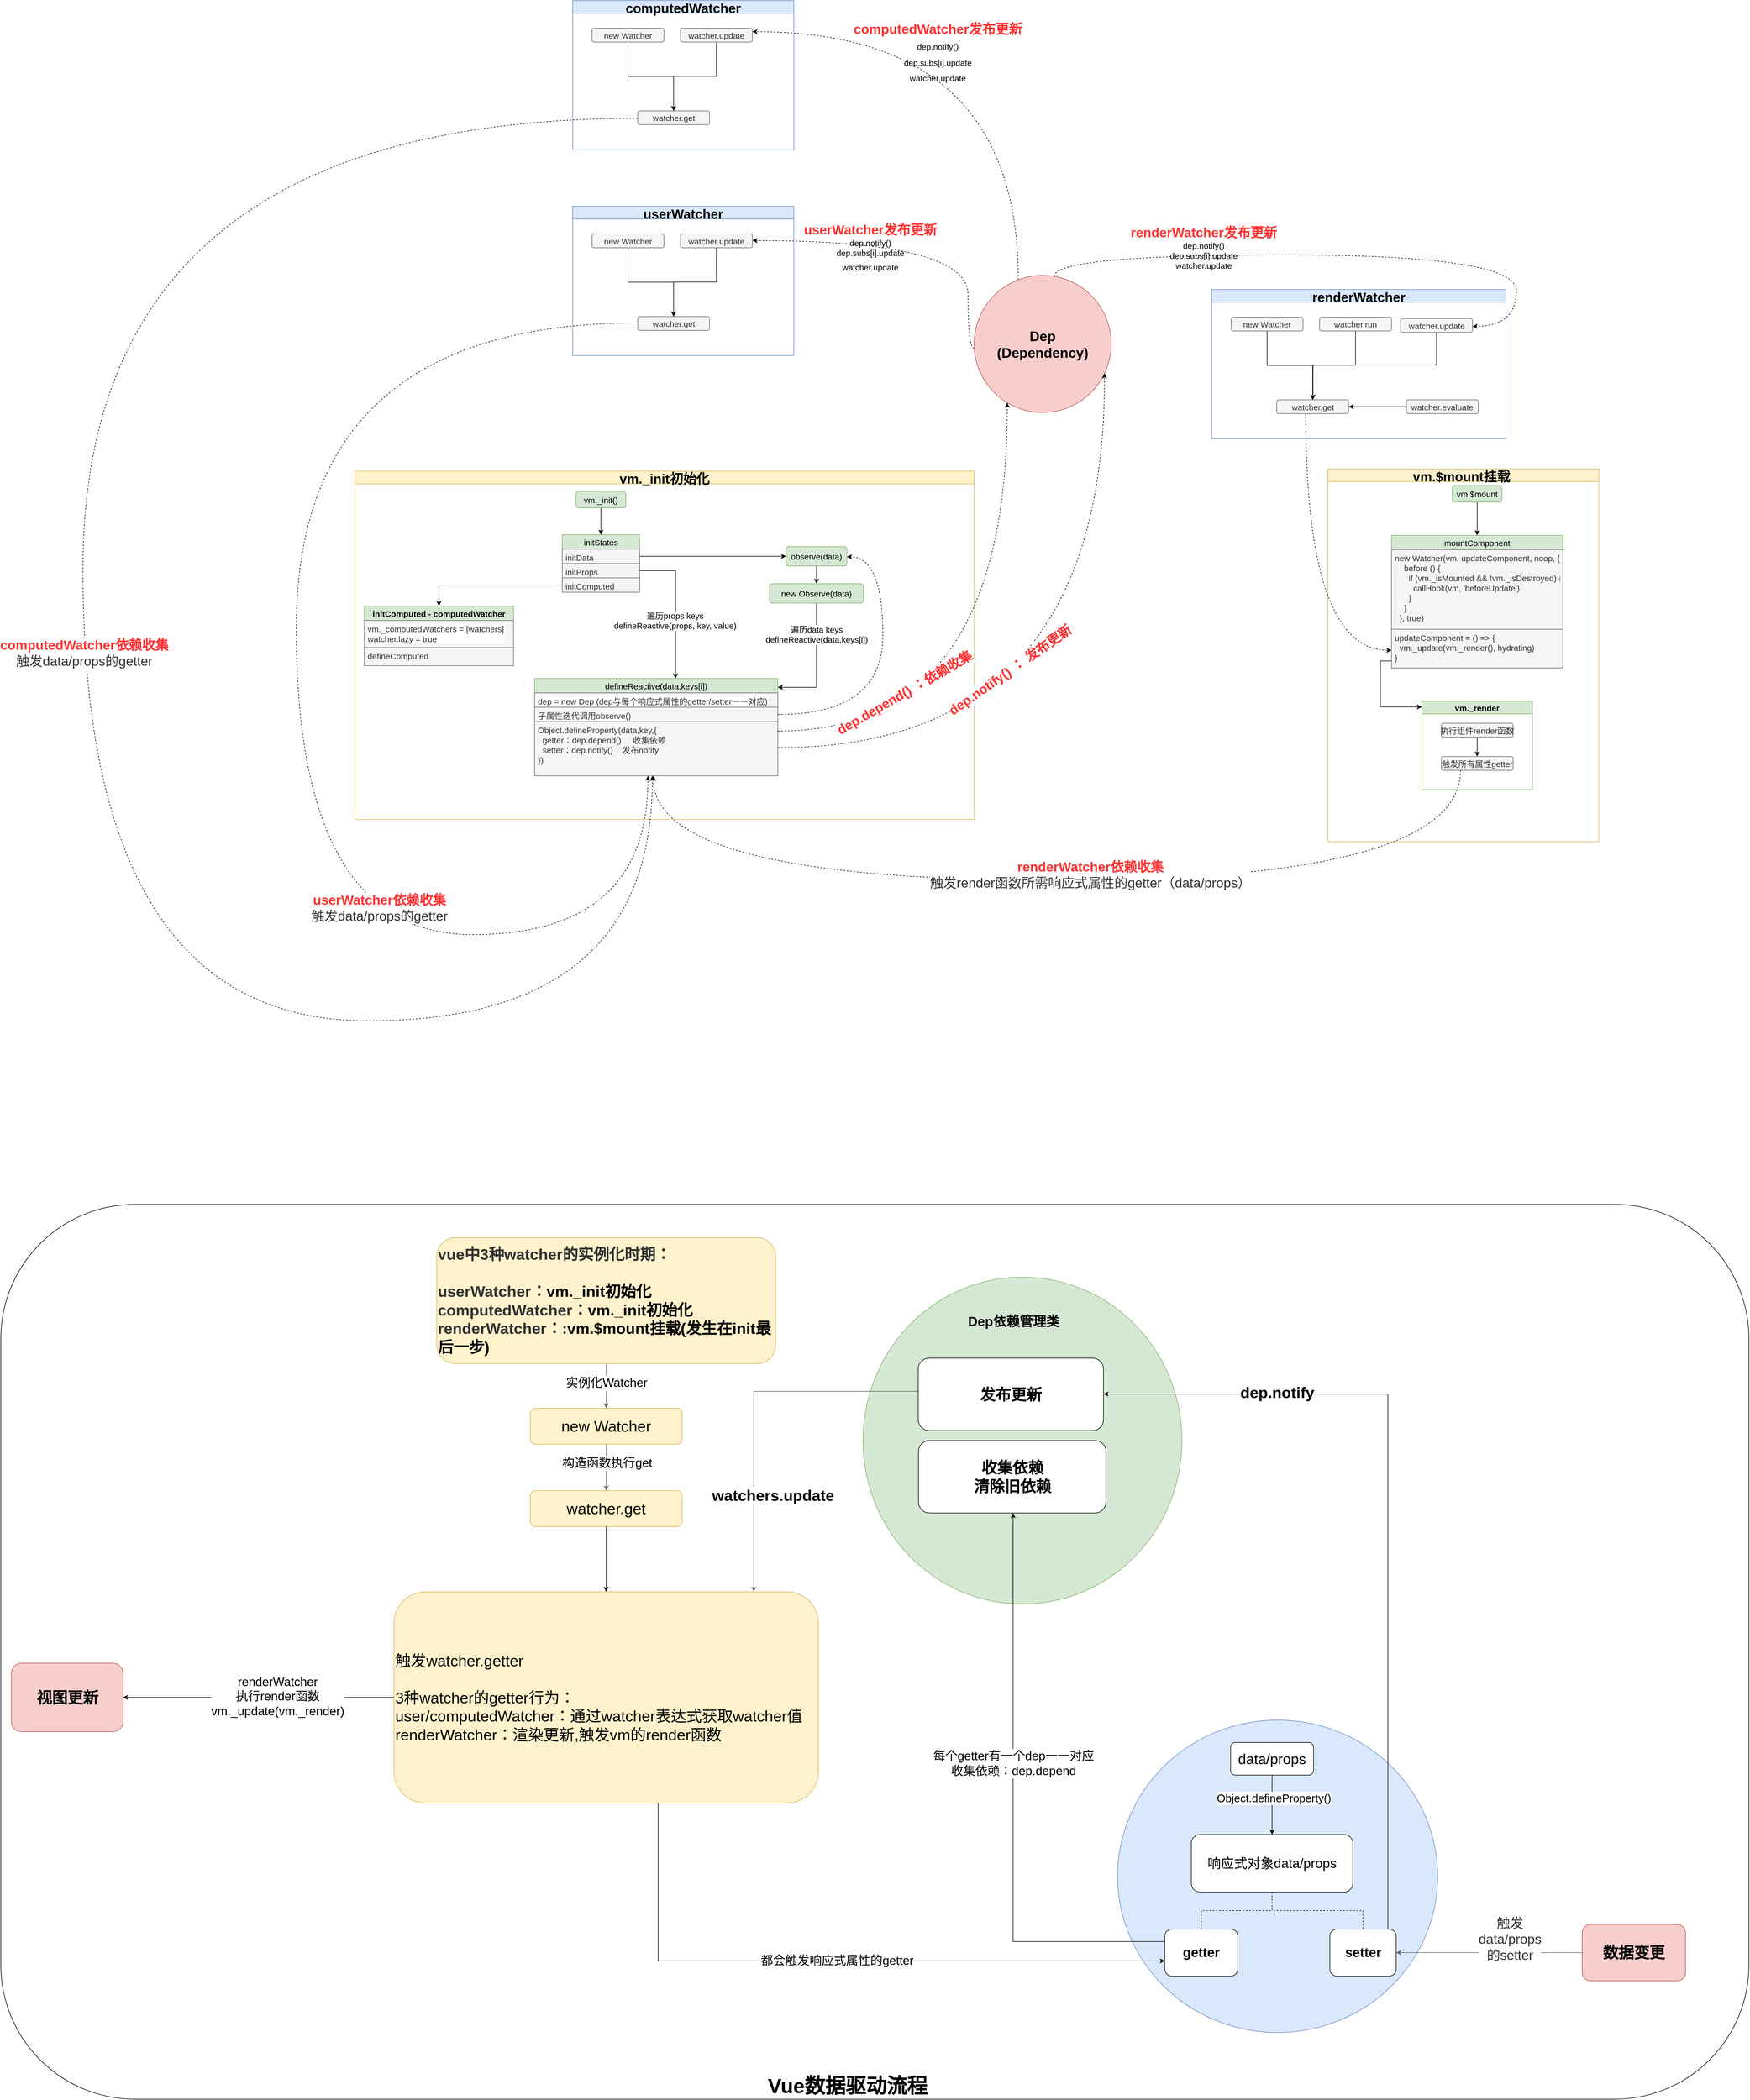 <mxfile version="12.2.4" pages="1"><diagram id="KeDVFC0Eh61NueWpecI6" name="Page-1"><mxGraphModel dx="2156" dy="1797" grid="0" gridSize="10" guides="1" tooltips="1" connect="1" arrows="1" fold="1" page="0" pageScale="1" pageWidth="827" pageHeight="1169" background="none" math="0" shadow="0"><root><mxCell id="0"/><mxCell id="1" parent="0"/><mxCell id="132" value="" style="edgeStyle=orthogonalEdgeStyle;orthogonalLoop=1;jettySize=auto;html=1;curved=1;dashed=1;" parent="1" source="3" target="128" edge="1"><mxGeometry relative="1" as="geometry"><mxPoint x="1166" y="-112.0" as="targetPoint"/><Array as="points"><mxPoint x="799" y="-112"/><mxPoint x="799" y="-307"/></Array></mxGeometry></mxCell><mxCell id="133" value="&lt;span style=&quot;color: rgb(255 , 51 , 51) ; font-weight: 700&quot;&gt;&lt;font style=&quot;font-size: 24px&quot;&gt;userWatcher发布更新&lt;br&gt;&lt;/font&gt;&lt;/span&gt;&lt;span style=&quot;font-size: 15px&quot;&gt;dep.notify()&lt;/span&gt;&lt;br style=&quot;font-size: 15px&quot;&gt;&lt;span style=&quot;font-size: 15px&quot;&gt;dep.subs[i].update&lt;/span&gt;&lt;br style=&quot;font-size: 15px&quot;&gt;&lt;span style=&quot;font-size: 15px&quot;&gt;watcher.update&lt;/span&gt;&lt;span style=&quot;color: rgb(255 , 51 , 51) ; font-weight: 700&quot;&gt;&lt;font style=&quot;font-size: 24px&quot;&gt;&lt;br&gt;&lt;/font&gt;&lt;/span&gt;" style="text;html=1;resizable=0;points=[];align=center;verticalAlign=middle;labelBackgroundColor=none;" parent="132" vertex="1" connectable="0"><mxGeometry x="-0.067" y="23" relative="1" as="geometry"><mxPoint x="-105.5" y="-10" as="offset"/></mxGeometry></mxCell><mxCell id="146" style="edgeStyle=orthogonalEdgeStyle;curved=1;orthogonalLoop=1;jettySize=auto;html=1;entryX=1;entryY=0.25;entryDx=0;entryDy=0;dashed=1;fontSize=24;" parent="1" source="3" target="141" edge="1"><mxGeometry relative="1" as="geometry"><Array as="points"><mxPoint x="890" y="-684"/></Array></mxGeometry></mxCell><mxCell id="147" value="&lt;span style=&quot;color: rgb(255 , 51 , 51) ; font-weight: 700&quot;&gt;&lt;font style=&quot;font-size: 24px&quot;&gt;computedWatcher发布更新&lt;br&gt;&lt;/font&gt;&lt;/span&gt;&lt;span style=&quot;font-size: 15px&quot;&gt;dep.notify()&lt;/span&gt;&lt;br style=&quot;font-size: 15px&quot;&gt;&lt;span style=&quot;font-size: 15px&quot;&gt;dep.subs[i].update&lt;/span&gt;&lt;br style=&quot;font-size: 15px&quot;&gt;&lt;span style=&quot;font-size: 15px&quot;&gt;watcher.update&lt;/span&gt;&lt;span style=&quot;color: rgb(255 , 51 , 51) ; font-weight: 700&quot;&gt;&lt;font style=&quot;font-size: 24px&quot;&gt;&lt;br&gt;&lt;/font&gt;&lt;/span&gt;" style="text;html=1;resizable=0;points=[];align=center;verticalAlign=middle;labelBackgroundColor=none;fontSize=24;" parent="146" vertex="1" connectable="0"><mxGeometry x="-0.118" y="146" relative="1" as="geometry"><mxPoint as="offset"/></mxGeometry></mxCell><mxCell id="3" value="Dep&lt;br style=&quot;font-size: 25px;&quot;&gt;(Dependency)" style="ellipse;whiteSpace=wrap;html=1;aspect=fixed;fillColor=#f8cecc;strokeColor=#b85450;fontSize=25;fontStyle=1" parent="1" vertex="1"><mxGeometry x="810" y="-244" width="248" height="248" as="geometry"/></mxCell><mxCell id="5" value="vm._init初始化" style="swimlane;fillColor=#fff2cc;strokeColor=#d6b656;fontSize=24;" parent="1" vertex="1"><mxGeometry x="-310" y="110" width="1120" height="630" as="geometry"/></mxCell><mxCell id="50" style="edgeStyle=orthogonalEdgeStyle;orthogonalLoop=1;jettySize=auto;html=1;rounded=0;fontSize=15;" parent="5" source="7" target="12" edge="1"><mxGeometry relative="1" as="geometry"><mxPoint x="444.667" y="74.667" as="sourcePoint"/></mxGeometry></mxCell><mxCell id="7" value="vm._init()" style="rounded=1;whiteSpace=wrap;html=1;fontSize=15;fillColor=#d5e8d4;strokeColor=#82b366;" parent="5" vertex="1"><mxGeometry x="400" y="36.5" width="90" height="30" as="geometry"/></mxCell><mxCell id="27" style="edgeStyle=orthogonalEdgeStyle;rounded=0;orthogonalLoop=1;jettySize=auto;html=1;fontFamily=Helvetica;fontSize=15;fontColor=#000000;" parent="5" source="11" target="16" edge="1"><mxGeometry relative="1" as="geometry"/></mxCell><mxCell id="11" value="observe(data)" style="rounded=1;whiteSpace=wrap;html=1;fontSize=15;fillColor=#d5e8d4;strokeColor=#82b366;" parent="5" vertex="1"><mxGeometry x="780" y="136.5" width="110" height="35" as="geometry"/></mxCell><mxCell id="12" value="initStates" style="swimlane;fontStyle=0;childLayout=stackLayout;horizontal=1;startSize=26;fillColor=#d5e8d4;horizontalStack=0;resizeParent=1;resizeParentMax=0;resizeLast=0;collapsible=1;marginBottom=0;strokeWidth=1;fontSize=15;strokeColor=#82b366;" parent="5" vertex="1"><mxGeometry x="375" y="115" width="140" height="104" as="geometry"/></mxCell><mxCell id="13" value="initData" style="text;strokeColor=#666666;fillColor=#f5f5f5;align=left;verticalAlign=top;spacingLeft=4;spacingRight=4;overflow=hidden;rotatable=0;points=[[0,0.5],[1,0.5]];portConstraint=eastwest;fontColor=#333333;fontSize=15;" parent="12" vertex="1"><mxGeometry y="26" width="140" height="26" as="geometry"/></mxCell><mxCell id="14" value="initProps" style="text;strokeColor=#666666;fillColor=#f5f5f5;align=left;verticalAlign=top;spacingLeft=4;spacingRight=4;overflow=hidden;rotatable=0;points=[[0,0.5],[1,0.5]];portConstraint=eastwest;fontColor=#333333;fontSize=15;" parent="12" vertex="1"><mxGeometry y="52" width="140" height="26" as="geometry"/></mxCell><mxCell id="111" value="initComputed" style="text;strokeColor=#666666;fillColor=#f5f5f5;align=left;verticalAlign=top;spacingLeft=4;spacingRight=4;overflow=hidden;rotatable=0;points=[[0,0.5],[1,0.5]];portConstraint=eastwest;fontColor=#333333;fontSize=15;" parent="12" vertex="1"><mxGeometry y="78" width="140" height="26" as="geometry"/></mxCell><mxCell id="38" value="" style="edgeStyle=orthogonalEdgeStyle;orthogonalLoop=1;jettySize=auto;html=1;fontFamily=Helvetica;fontSize=15;fontColor=#FF3333;rounded=0;" parent="5" source="16" target="29" edge="1"><mxGeometry relative="1" as="geometry"><mxPoint x="835" y="395" as="targetPoint"/><Array as="points"><mxPoint x="835" y="391"/></Array></mxGeometry></mxCell><mxCell id="103" value="&lt;span style=&quot;text-align: left; font-size: 15px;&quot;&gt;遍历data keys&lt;/span&gt;&lt;br style=&quot;text-align: left; font-size: 15px;&quot;&gt;defineReactive(data,keys[i])" style="text;html=1;resizable=0;points=[];align=center;verticalAlign=middle;labelBackgroundColor=#ffffff;fontSize=15;" parent="38" vertex="1" connectable="0"><mxGeometry x="-0.293" y="-1" relative="1" as="geometry"><mxPoint x="1" y="-22.5" as="offset"/></mxGeometry></mxCell><mxCell id="16" value="new Observe(data)" style="rounded=1;whiteSpace=wrap;html=1;fontSize=15;fillColor=#d5e8d4;strokeColor=#82b366;" parent="5" vertex="1"><mxGeometry x="750" y="203.5" width="170" height="35" as="geometry"/></mxCell><mxCell id="22" style="edgeStyle=orthogonalEdgeStyle;rounded=0;orthogonalLoop=1;jettySize=auto;html=1;entryX=0;entryY=0.5;entryDx=0;entryDy=0;fontFamily=Helvetica;fontSize=15;fontColor=#000000;" parent="5" source="13" target="11" edge="1"><mxGeometry relative="1" as="geometry"><mxPoint x="660" y="162.5" as="sourcePoint"/></mxGeometry></mxCell><mxCell id="29" value="defineReactive(data,keys[i])" style="swimlane;fontStyle=0;childLayout=stackLayout;horizontal=1;startSize=26;fillColor=#d5e8d4;horizontalStack=0;resizeParent=1;resizeParentMax=0;resizeLast=0;collapsible=1;marginBottom=0;strokeWidth=1;fontSize=15;strokeColor=#82b366;" parent="5" vertex="1"><mxGeometry x="325" y="375" width="440" height="176" as="geometry"/></mxCell><mxCell id="30" value="dep = new Dep (dep与每个响应式属性的getter/setter一一对应)" style="text;align=left;verticalAlign=top;spacingLeft=4;spacingRight=4;overflow=hidden;rotatable=0;points=[[0,0.5],[1,0.5]];portConstraint=eastwest;labelBackgroundColor=#ffffff;fillColor=#f5f5f5;strokeColor=#666666;fontColor=#333333;fontSize=15;" parent="29" vertex="1"><mxGeometry y="26" width="440" height="26" as="geometry"/></mxCell><mxCell id="33" value="子属性迭代调用observe()" style="text;align=left;verticalAlign=top;spacingLeft=4;spacingRight=4;overflow=hidden;rotatable=0;points=[[0,0.5],[1,0.5]];portConstraint=eastwest;labelBackgroundColor=#ffffff;fillColor=#f5f5f5;strokeColor=#666666;fontColor=#333333;fontSize=15;" parent="29" vertex="1"><mxGeometry y="52" width="440" height="26" as="geometry"/></mxCell><mxCell id="31" value="Object.defineProperty(data,key,{&#10;  getter：dep.depend()     收集依赖&#10;  setter：dep.notify()    发布notify&#10;})" style="text;align=left;verticalAlign=top;spacingLeft=4;spacingRight=4;overflow=hidden;rotatable=0;points=[[0,0.5],[1,0.5]];portConstraint=eastwest;fillColor=#f5f5f5;strokeColor=#666666;fontColor=#333333;fontSize=15;" parent="29" vertex="1"><mxGeometry y="78" width="440" height="98" as="geometry"/></mxCell><mxCell id="44" style="edgeStyle=orthogonalEdgeStyle;rounded=0;orthogonalLoop=1;jettySize=auto;html=1;fontFamily=Helvetica;fontSize=15;fontColor=#FF3333;" parent="5" source="14" target="29" edge="1"><mxGeometry relative="1" as="geometry"><Array as="points"><mxPoint x="580" y="180"/></Array></mxGeometry></mxCell><mxCell id="104" value="&lt;span style=&quot;text-align: left; font-size: 15px;&quot;&gt;遍历props keys&lt;/span&gt;&lt;br style=&quot;text-align: left; font-size: 15px;&quot;&gt;&lt;span style=&quot;text-align: left; font-size: 15px;&quot;&gt;defineReactive(props, key, value)&lt;/span&gt;" style="text;html=1;resizable=0;points=[];align=center;verticalAlign=middle;labelBackgroundColor=#ffffff;fontSize=15;" parent="44" vertex="1" connectable="0"><mxGeometry x="0.365" y="-3" relative="1" as="geometry"><mxPoint x="2" y="-23" as="offset"/></mxGeometry></mxCell><mxCell id="48" style="edgeStyle=orthogonalEdgeStyle;curved=1;orthogonalLoop=1;jettySize=auto;html=1;dashed=1;fontSize=15;exitX=1;exitY=0.5;exitDx=0;exitDy=0;" parent="5" source="33" target="11" edge="1"><mxGeometry relative="1" as="geometry"><Array as="points"><mxPoint x="955" y="440"/><mxPoint x="955" y="155"/></Array></mxGeometry></mxCell><mxCell id="112" value="initComputed - computedWatcher" style="swimlane;fontStyle=1;childLayout=stackLayout;horizontal=1;startSize=26;fillColor=#d5e8d4;horizontalStack=0;resizeParent=1;resizeParentMax=0;resizeLast=0;collapsible=1;marginBottom=0;strokeWidth=1;fontSize=15;strokeColor=#82b366;" parent="5" vertex="1"><mxGeometry x="17" y="244" width="270" height="108" as="geometry"/></mxCell><mxCell id="114" value="vm._computedWatchers = [watchers]&#10;watcher.lazy = true" style="text;align=left;verticalAlign=top;spacingLeft=4;spacingRight=4;overflow=hidden;rotatable=0;points=[[0,0.5],[1,0.5]];portConstraint=eastwest;labelBackgroundColor=#ffffff;fillColor=#f5f5f5;strokeColor=#666666;fontColor=#333333;fontSize=15;" parent="112" vertex="1"><mxGeometry y="26" width="270" height="49" as="geometry"/></mxCell><mxCell id="117" value="defineComputed" style="text;align=left;verticalAlign=top;spacingLeft=4;spacingRight=4;overflow=hidden;rotatable=0;points=[[0,0.5],[1,0.5]];portConstraint=eastwest;fillColor=#f5f5f5;strokeColor=#666666;fontColor=#333333;fontSize=15;" parent="112" vertex="1"><mxGeometry y="75" width="270" height="33" as="geometry"/></mxCell><mxCell id="116" style="edgeStyle=orthogonalEdgeStyle;rounded=0;orthogonalLoop=1;jettySize=auto;html=1;" parent="5" source="111" target="112" edge="1"><mxGeometry relative="1" as="geometry"/></mxCell><mxCell id="51" value="vm.$mount挂载 " style="swimlane;fillColor=#fff2cc;strokeColor=#d6b656;fontSize=24;" parent="1" vertex="1"><mxGeometry x="1450" y="106" width="490" height="674" as="geometry"/></mxCell><mxCell id="52" style="edgeStyle=orthogonalEdgeStyle;orthogonalLoop=1;jettySize=auto;html=1;rounded=0;fontSize=15;" parent="51" source="53" target="56" edge="1"><mxGeometry relative="1" as="geometry"/></mxCell><mxCell id="53" value="vm.$mount" style="rounded=1;whiteSpace=wrap;html=1;fontSize=15;fillColor=#d5e8d4;strokeColor=#82b366;" parent="51" vertex="1"><mxGeometry x="225" y="30" width="90" height="30" as="geometry"/></mxCell><mxCell id="56" value="mountComponent" style="swimlane;fontStyle=0;childLayout=stackLayout;horizontal=1;startSize=26;fillColor=#d5e8d4;horizontalStack=0;resizeParent=1;resizeParentMax=0;resizeLast=0;collapsible=1;marginBottom=0;strokeWidth=1;fontSize=15;strokeColor=#82b366;" parent="51" vertex="1"><mxGeometry x="115" y="120" width="310" height="240" as="geometry"/></mxCell><mxCell id="57" value="new Watcher(vm, updateComponent, noop, {&#10;    before () {&#10;      if (vm._isMounted &amp;&amp; !vm._isDestroyed) {&#10;        callHook(vm, 'beforeUpdate')&#10;      }&#10;    }&#10;  }, true)" style="text;strokeColor=#666666;fillColor=#f5f5f5;align=left;verticalAlign=top;spacingLeft=4;spacingRight=4;overflow=hidden;rotatable=0;points=[[0,0.5],[1,0.5]];portConstraint=eastwest;fontColor=#333333;fontSize=15;" parent="56" vertex="1"><mxGeometry y="26" width="310" height="144" as="geometry"/></mxCell><mxCell id="58" value="updateComponent = () =&gt; {&#10;  vm._update(vm._render(), hydrating)&#10;}" style="text;strokeColor=#666666;fillColor=#f5f5f5;align=left;verticalAlign=top;spacingLeft=4;spacingRight=4;overflow=hidden;rotatable=0;points=[[0,0.5],[1,0.5]];portConstraint=eastwest;fontColor=#333333;fontSize=15;" parent="56" vertex="1"><mxGeometry y="170" width="310" height="70" as="geometry"/></mxCell><mxCell id="71" value="vm._render" style="swimlane;startSize=23;fillColor=#d5e8d4;strokeColor=#82b366;fontSize=15;" parent="51" vertex="1"><mxGeometry x="170" y="420" width="200" height="160" as="geometry"/></mxCell><mxCell id="78" style="edgeStyle=orthogonalEdgeStyle;rounded=0;orthogonalLoop=1;jettySize=auto;html=1;entryX=0.5;entryY=0;entryDx=0;entryDy=0;fontSize=15;" parent="71" source="76" target="77" edge="1"><mxGeometry relative="1" as="geometry"/></mxCell><mxCell id="76" value="&lt;span style=&quot;color: rgb(51, 51, 51); font-size: 15px; text-align: left; white-space: nowrap;&quot;&gt;执行组件render函数&lt;/span&gt;" style="rounded=1;whiteSpace=wrap;html=1;fontSize=15;fillColor=#f5f5f5;strokeColor=#666666;fontColor=#333333;" parent="71" vertex="1"><mxGeometry x="35" y="40" width="130" height="25" as="geometry"/></mxCell><mxCell id="77" value="&lt;span style=&quot;color: rgb(51, 51, 51); font-size: 15px; text-align: left; white-space: nowrap;&quot;&gt;触发所有属性getter&lt;/span&gt;" style="rounded=1;whiteSpace=wrap;html=1;fontSize=15;fillColor=#f5f5f5;strokeColor=#666666;fontColor=#333333;" parent="71" vertex="1"><mxGeometry x="35" y="100" width="130" height="25" as="geometry"/></mxCell><mxCell id="97" style="edgeStyle=orthogonalEdgeStyle;rounded=0;orthogonalLoop=1;jettySize=auto;html=1;entryX=0;entryY=0.065;entryDx=0;entryDy=0;entryPerimeter=0;exitX=0;exitY=0.817;exitDx=0;exitDy=0;exitPerimeter=0;fontSize=15;" parent="51" source="58" target="71" edge="1"><mxGeometry relative="1" as="geometry"/></mxCell><mxCell id="85" value="renderWatcher" style="swimlane;startSize=23;fillColor=#dae8fc;strokeColor=#6c8ebf;fontSize=24;" parent="1" vertex="1"><mxGeometry x="1240" y="-218.5" width="532" height="270" as="geometry"/></mxCell><mxCell id="86" style="edgeStyle=orthogonalEdgeStyle;rounded=0;orthogonalLoop=1;jettySize=auto;html=1;entryX=0.5;entryY=0;entryDx=0;entryDy=0;fontSize=15;" parent="85" source="87" target="88" edge="1"><mxGeometry relative="1" as="geometry"/></mxCell><mxCell id="87" value="&lt;span style=&quot;color: rgb(51, 51, 51); font-size: 15px; text-align: left; white-space: nowrap;&quot;&gt;new Watcher&lt;/span&gt;" style="rounded=1;whiteSpace=wrap;html=1;fontSize=15;fillColor=#f5f5f5;strokeColor=#666666;fontColor=#333333;" parent="85" vertex="1"><mxGeometry x="35" y="50" width="130" height="25" as="geometry"/></mxCell><mxCell id="88" value="&lt;span style=&quot;color: rgb(51, 51, 51); font-size: 15px; text-align: left; white-space: nowrap;&quot;&gt;watcher.get&lt;/span&gt;" style="rounded=1;whiteSpace=wrap;html=1;fontSize=15;fillColor=#f5f5f5;strokeColor=#666666;fontColor=#333333;" parent="85" vertex="1"><mxGeometry x="117.5" y="199.5" width="130" height="25" as="geometry"/></mxCell><mxCell id="90" style="edgeStyle=orthogonalEdgeStyle;orthogonalLoop=1;jettySize=auto;html=1;entryX=0.5;entryY=0;entryDx=0;entryDy=0;rounded=0;fontSize=15;" parent="85" source="89" target="88" edge="1"><mxGeometry relative="1" as="geometry"><Array as="points"><mxPoint x="260" y="137"/><mxPoint x="183" y="137"/></Array></mxGeometry></mxCell><mxCell id="89" value="&lt;span style=&quot;color: rgb(51 , 51 , 51) ; font-size: 15px ; text-align: left ; white-space: nowrap&quot;&gt;watcher.run&lt;/span&gt;" style="rounded=1;whiteSpace=wrap;html=1;fontSize=15;fillColor=#f5f5f5;strokeColor=#666666;fontColor=#333333;" parent="85" vertex="1"><mxGeometry x="195" y="50" width="130" height="25" as="geometry"/></mxCell><mxCell id="122" style="edgeStyle=orthogonalEdgeStyle;rounded=0;orthogonalLoop=1;jettySize=auto;html=1;" parent="85" source="121" target="88" edge="1"><mxGeometry relative="1" as="geometry"/></mxCell><mxCell id="121" value="&lt;span style=&quot;color: rgb(51 , 51 , 51) ; font-size: 15px ; text-align: left ; white-space: nowrap&quot;&gt;watcher.evaluate&lt;/span&gt;" style="rounded=1;whiteSpace=wrap;html=1;fontSize=15;fillColor=#f5f5f5;strokeColor=#666666;fontColor=#333333;" parent="85" vertex="1"><mxGeometry x="352" y="199.5" width="130" height="25" as="geometry"/></mxCell><mxCell id="99" style="edgeStyle=orthogonalEdgeStyle;orthogonalLoop=1;jettySize=auto;html=1;curved=1;dashed=1;fontSize=15;" parent="1" source="88" target="58" edge="1"><mxGeometry relative="1" as="geometry"><Array as="points"><mxPoint x="1410" y="434"/></Array></mxGeometry></mxCell><mxCell id="105" style="edgeStyle=orthogonalEdgeStyle;curved=1;orthogonalLoop=1;jettySize=auto;html=1;fontSize=20;dashed=1;" parent="1" source="77" target="31" edge="1"><mxGeometry relative="1" as="geometry"><Array as="points"><mxPoint x="1690" y="850"/><mxPoint x="230" y="850"/></Array></mxGeometry></mxCell><mxCell id="106" value="&lt;span style=&quot;color: rgb(255, 51, 51); font-size: 24px; font-weight: 700;&quot;&gt;renderWatcher依赖收集&lt;/span&gt;&lt;span style=&quot;color: rgb(51, 51, 51); font-size: 24px; text-align: left;&quot;&gt;&lt;br style=&quot;font-size: 24px;&quot;&gt;触发render函数所需响应式属性的getter（data/props）&lt;/span&gt;" style="text;html=1;resizable=0;points=[];align=center;verticalAlign=middle;labelBackgroundColor=#ffffff;fontSize=24;" parent="105" vertex="1" connectable="0"><mxGeometry x="-0.297" y="-8" relative="1" as="geometry"><mxPoint x="-220" y="-2" as="offset"/></mxGeometry></mxCell><mxCell id="107" style="edgeStyle=orthogonalEdgeStyle;curved=1;orthogonalLoop=1;jettySize=auto;html=1;fontSize=20;dashed=1;" parent="1" source="31" target="3" edge="1"><mxGeometry relative="1" as="geometry"><Array as="points"><mxPoint x="870" y="580"/><mxPoint x="870" y="-90"/></Array></mxGeometry></mxCell><mxCell id="108" value="&lt;font style=&quot;font-size: 24px&quot;&gt;dep.depend() ：依赖收集&lt;/font&gt;" style="text;html=1;resizable=0;points=[];align=center;verticalAlign=middle;labelBackgroundColor=#ffffff;fontSize=20;rotation=-30;fontStyle=1;fontColor=#FF3333;" parent="107" vertex="1" connectable="0"><mxGeometry x="-0.579" y="7" relative="1" as="geometry"><mxPoint x="16.5" y="-62" as="offset"/></mxGeometry></mxCell><mxCell id="109" style="edgeStyle=orthogonalEdgeStyle;curved=1;orthogonalLoop=1;jettySize=auto;html=1;fontSize=20;dashed=1;" parent="1" source="31" target="3" edge="1"><mxGeometry relative="1" as="geometry"><Array as="points"><mxPoint x="1046" y="610"/></Array></mxGeometry></mxCell><mxCell id="110" value="&lt;font style=&quot;font-size: 24px&quot;&gt;dep.notify() ： 发布更新&lt;/font&gt;" style="text;html=1;resizable=0;points=[];align=center;verticalAlign=middle;labelBackgroundColor=#ffffff;fontSize=20;rotation=-35;fontStyle=1;fontColor=#FF3333;" parent="109" vertex="1" connectable="0"><mxGeometry x="-0.234" y="28" relative="1" as="geometry"><mxPoint x="-65.5" y="-112" as="offset"/></mxGeometry></mxCell><mxCell id="83" style="edgeStyle=orthogonalEdgeStyle;orthogonalLoop=1;jettySize=auto;html=1;curved=1;fontSize=15;dashed=1;" parent="1" source="3" target="119" edge="1"><mxGeometry relative="1" as="geometry"><Array as="points"><mxPoint x="955" y="-281"/><mxPoint x="1791" y="-281"/><mxPoint x="1791" y="-152"/></Array></mxGeometry></mxCell><mxCell id="102" value="&lt;span style=&quot;color: rgb(255 , 51 , 51) ; font-size: 24px ; font-weight: 700&quot;&gt;renderWatcher发布更新&lt;/span&gt;&lt;br&gt;dep.notify()&lt;br&gt;dep.subs[i].update&lt;br&gt;watcher.update" style="text;html=1;resizable=0;points=[];align=center;verticalAlign=middle;labelBackgroundColor=none;fontSize=15;" parent="83" vertex="1" connectable="0"><mxGeometry x="-0.482" y="-6" relative="1" as="geometry"><mxPoint x="28" y="-19.5" as="offset"/></mxGeometry></mxCell><mxCell id="120" style="edgeStyle=orthogonalEdgeStyle;rounded=0;orthogonalLoop=1;jettySize=auto;html=1;" parent="1" source="119" target="88" edge="1"><mxGeometry relative="1" as="geometry"><Array as="points"><mxPoint x="1647" y="-82"/><mxPoint x="1423" y="-82"/></Array></mxGeometry></mxCell><mxCell id="119" value="&lt;span style=&quot;color: rgb(51, 51, 51); font-size: 15px; text-align: left; white-space: nowrap;&quot;&gt;watcher.update&lt;/span&gt;" style="rounded=1;whiteSpace=wrap;html=1;fontSize=15;fillColor=#f5f5f5;strokeColor=#666666;fontColor=#333333;" parent="1" vertex="1"><mxGeometry x="1581.5" y="-166" width="130" height="25" as="geometry"/></mxCell><mxCell id="123" value="userWatcher" style="swimlane;startSize=23;fillColor=#dae8fc;strokeColor=#6c8ebf;fontSize=24;" parent="1" vertex="1"><mxGeometry x="84" y="-369" width="400" height="270" as="geometry"/></mxCell><mxCell id="124" style="edgeStyle=orthogonalEdgeStyle;rounded=0;orthogonalLoop=1;jettySize=auto;html=1;entryX=0.5;entryY=0;entryDx=0;entryDy=0;fontSize=15;" parent="123" source="125" target="126" edge="1"><mxGeometry relative="1" as="geometry"/></mxCell><mxCell id="125" value="&lt;span style=&quot;color: rgb(51, 51, 51); font-size: 15px; text-align: left; white-space: nowrap;&quot;&gt;new Watcher&lt;/span&gt;" style="rounded=1;whiteSpace=wrap;html=1;fontSize=15;fillColor=#f5f5f5;strokeColor=#666666;fontColor=#333333;" parent="123" vertex="1"><mxGeometry x="35" y="50" width="130" height="25" as="geometry"/></mxCell><mxCell id="126" value="&lt;span style=&quot;color: rgb(51, 51, 51); font-size: 15px; text-align: left; white-space: nowrap;&quot;&gt;watcher.get&lt;/span&gt;" style="rounded=1;whiteSpace=wrap;html=1;fontSize=15;fillColor=#f5f5f5;strokeColor=#666666;fontColor=#333333;" parent="123" vertex="1"><mxGeometry x="117.5" y="199.5" width="130" height="25" as="geometry"/></mxCell><mxCell id="127" style="edgeStyle=orthogonalEdgeStyle;orthogonalLoop=1;jettySize=auto;html=1;entryX=0.5;entryY=0;entryDx=0;entryDy=0;rounded=0;fontSize=15;" parent="123" source="128" target="126" edge="1"><mxGeometry relative="1" as="geometry"><Array as="points"><mxPoint x="260" y="137"/><mxPoint x="183" y="137"/></Array></mxGeometry></mxCell><mxCell id="128" value="&lt;span style=&quot;color: rgb(51 , 51 , 51) ; font-size: 15px ; text-align: left ; white-space: nowrap&quot;&gt;watcher.update&lt;/span&gt;" style="rounded=1;whiteSpace=wrap;html=1;fontSize=15;fillColor=#f5f5f5;strokeColor=#666666;fontColor=#333333;" parent="123" vertex="1"><mxGeometry x="195" y="50" width="130" height="25" as="geometry"/></mxCell><mxCell id="134" style="edgeStyle=orthogonalEdgeStyle;curved=1;orthogonalLoop=1;jettySize=auto;html=1;dashed=1;" parent="1" source="126" target="31" edge="1"><mxGeometry relative="1" as="geometry"><Array as="points"><mxPoint x="-416" y="-158"/><mxPoint x="-416" y="948"/><mxPoint x="220" y="948"/></Array></mxGeometry></mxCell><mxCell id="135" value="&lt;span style=&quot;color: rgb(255, 51, 51); font-size: 24px; font-weight: 700;&quot;&gt;userWatcher依赖收集&lt;/span&gt;&lt;span style=&quot;color: rgb(51, 51, 51); font-size: 24px; text-align: left;&quot;&gt;&lt;br style=&quot;font-size: 24px;&quot;&gt;触发data/props的getter&lt;/span&gt;&lt;span style=&quot;color: rgb(51, 51, 51); font-size: 24px; text-align: left;&quot;&gt;&lt;br style=&quot;font-size: 24px;&quot;&gt;&lt;/span&gt;" style="text;html=1;resizable=0;points=[];align=center;verticalAlign=middle;labelBackgroundColor=#ffffff;fontSize=24;" parent="134" vertex="1" connectable="0"><mxGeometry x="0.416" y="48" relative="1" as="geometry"><mxPoint as="offset"/></mxGeometry></mxCell><mxCell id="136" value="computedWatcher" style="swimlane;startSize=23;fillColor=#dae8fc;strokeColor=#6c8ebf;fontSize=24;" parent="1" vertex="1"><mxGeometry x="84" y="-741" width="400" height="270" as="geometry"/></mxCell><mxCell id="137" style="edgeStyle=orthogonalEdgeStyle;rounded=0;orthogonalLoop=1;jettySize=auto;html=1;entryX=0.5;entryY=0;entryDx=0;entryDy=0;fontSize=15;" parent="136" source="138" target="139" edge="1"><mxGeometry relative="1" as="geometry"/></mxCell><mxCell id="138" value="&lt;span style=&quot;color: rgb(51, 51, 51); font-size: 15px; text-align: left; white-space: nowrap;&quot;&gt;new Watcher&lt;/span&gt;" style="rounded=1;whiteSpace=wrap;html=1;fontSize=15;fillColor=#f5f5f5;strokeColor=#666666;fontColor=#333333;" parent="136" vertex="1"><mxGeometry x="35" y="50" width="130" height="25" as="geometry"/></mxCell><mxCell id="139" value="&lt;span style=&quot;color: rgb(51, 51, 51); font-size: 15px; text-align: left; white-space: nowrap;&quot;&gt;watcher.get&lt;/span&gt;" style="rounded=1;whiteSpace=wrap;html=1;fontSize=15;fillColor=#f5f5f5;strokeColor=#666666;fontColor=#333333;" parent="136" vertex="1"><mxGeometry x="117.5" y="199.5" width="130" height="25" as="geometry"/></mxCell><mxCell id="140" style="edgeStyle=orthogonalEdgeStyle;orthogonalLoop=1;jettySize=auto;html=1;entryX=0.5;entryY=0;entryDx=0;entryDy=0;rounded=0;fontSize=15;" parent="136" source="141" target="139" edge="1"><mxGeometry relative="1" as="geometry"><Array as="points"><mxPoint x="260" y="137"/><mxPoint x="183" y="137"/></Array></mxGeometry></mxCell><mxCell id="141" value="&lt;span style=&quot;color: rgb(51 , 51 , 51) ; font-size: 15px ; text-align: left ; white-space: nowrap&quot;&gt;watcher.update&lt;/span&gt;" style="rounded=1;whiteSpace=wrap;html=1;fontSize=15;fillColor=#f5f5f5;strokeColor=#666666;fontColor=#333333;" parent="136" vertex="1"><mxGeometry x="195" y="50" width="130" height="25" as="geometry"/></mxCell><mxCell id="142" style="edgeStyle=orthogonalEdgeStyle;curved=1;orthogonalLoop=1;jettySize=auto;html=1;dashed=1;" parent="1" source="139" target="31" edge="1"><mxGeometry relative="1" as="geometry"><Array as="points"><mxPoint x="-802" y="-528"/><mxPoint x="-802" y="1104"/><mxPoint x="228" y="1104"/></Array></mxGeometry></mxCell><mxCell id="144" value="&lt;span style=&quot;color: rgb(255, 51, 51); font-size: 24px; font-weight: 700;&quot;&gt;computedWatcher依赖收集&lt;/span&gt;&lt;span style=&quot;text-align: left; color: rgb(51, 51, 51); font-size: 24px;&quot;&gt;&lt;br style=&quot;font-size: 24px;&quot;&gt;触发data/props的getter&lt;/span&gt;" style="text;html=1;resizable=0;points=[];align=center;verticalAlign=middle;labelBackgroundColor=#ffffff;fontSize=24;" parent="142" vertex="1" connectable="0"><mxGeometry x="-0.041" y="2" relative="1" as="geometry"><mxPoint as="offset"/></mxGeometry></mxCell><mxCell id="204" value="" style="group" parent="1" vertex="1" connectable="0"><mxGeometry x="-950.5" y="1436" width="3162" height="1618" as="geometry"/></mxCell><mxCell id="203" value="" style="rounded=1;whiteSpace=wrap;html=1;fontSize=24;align=center;" parent="204" vertex="1"><mxGeometry width="3162" height="1618" as="geometry"/></mxCell><mxCell id="195" value="" style="ellipse;whiteSpace=wrap;html=1;fontSize=22;align=center;fillColor=#d5e8d4;strokeColor=#82b366;" parent="204" vertex="1"><mxGeometry x="1559.5" y="131.5" width="577" height="591" as="geometry"/></mxCell><mxCell id="194" value="" style="ellipse;whiteSpace=wrap;html=1;fontSize=22;align=center;fillColor=#dae8fc;strokeColor=#6c8ebf;" parent="204" vertex="1"><mxGeometry x="2020" y="932.5" width="579" height="565" as="geometry"/></mxCell><mxCell id="148" value="new Watcher" style="rounded=1;whiteSpace=wrap;html=1;labelBackgroundColor=none;fontSize=28;fontStyle=0;fillColor=#fff2cc;strokeColor=#d6b656;" parent="204" vertex="1"><mxGeometry x="957.5" y="368.5" width="275" height="65" as="geometry"/></mxCell><mxCell id="169" style="edgeStyle=orthogonalEdgeStyle;rounded=0;orthogonalLoop=1;jettySize=auto;html=1;entryX=0.5;entryY=0;entryDx=0;entryDy=0;fontSize=28;fontStyle=1;fillColor=#f5f5f5;strokeColor=#666666;" parent="204" source="167" target="148" edge="1"><mxGeometry relative="1" as="geometry"/></mxCell><mxCell id="174" value="实例化Watcher" style="text;html=1;resizable=0;points=[];align=center;verticalAlign=middle;labelBackgroundColor=#ffffff;fontSize=22;" parent="169" vertex="1" connectable="0"><mxGeometry x="-0.003" y="-16" relative="1" as="geometry"><mxPoint x="16" y="-5.5" as="offset"/></mxGeometry></mxCell><mxCell id="167" value="&lt;span style=&quot;color: rgb(51 , 51 , 51)&quot;&gt;vue中3种watcher的实例化时期：&lt;br&gt;&lt;br&gt;userWatcher：&lt;/span&gt;vm._init初始化&lt;br&gt;&lt;span style=&quot;color: rgb(51 , 51 , 51)&quot;&gt;computedWatcher&lt;/span&gt;&lt;span style=&quot;color: rgb(51 , 51 , 51)&quot;&gt;：&lt;/span&gt;vm._init初始化&lt;br style=&quot;font-size: 28px&quot;&gt;&lt;span style=&quot;color: rgb(51 , 51 , 51)&quot;&gt;renderWatcher：:&lt;/span&gt;vm.$mount挂载(发生在init最后一步)" style="rounded=1;whiteSpace=wrap;html=1;labelBackgroundColor=none;fontSize=28;fontStyle=1;fillColor=#fff2cc;strokeColor=#d6b656;align=left;" parent="204" vertex="1"><mxGeometry x="788.5" y="60" width="613" height="228" as="geometry"/></mxCell><mxCell id="149" value="watcher.get" style="rounded=1;whiteSpace=wrap;html=1;labelBackgroundColor=none;fontSize=28;fontStyle=0;fillColor=#fff2cc;strokeColor=#d6b656;" parent="204" vertex="1"><mxGeometry x="957.5" y="517.5" width="275" height="65" as="geometry"/></mxCell><mxCell id="150" value="" style="edgeStyle=orthogonalEdgeStyle;curved=1;orthogonalLoop=1;jettySize=auto;html=1;fontSize=28;fontStyle=1;fillColor=#f5f5f5;strokeColor=#666666;" parent="204" source="148" target="149" edge="1"><mxGeometry relative="1" as="geometry"/></mxCell><mxCell id="175" value="构造函数执行get" style="text;html=1;resizable=0;points=[];align=center;verticalAlign=middle;labelBackgroundColor=#ffffff;fontSize=22;" parent="150" vertex="1" connectable="0"><mxGeometry x="-0.193" y="1" relative="1" as="geometry"><mxPoint as="offset"/></mxGeometry></mxCell><mxCell id="165" value="&lt;span style=&quot;text-align: center&quot;&gt;触发watcher.getter&lt;br&gt;&lt;/span&gt;&lt;br&gt;3种watcher的getter行为：&lt;br&gt;user/computedWatcher：通过watcher表达式获取watcher值&lt;br style=&quot;font-size: 28px&quot;&gt;renderWatcher：渲染更新,触发vm的render函数" style="rounded=1;whiteSpace=wrap;html=1;labelBackgroundColor=none;fontSize=28;fontStyle=0;fillColor=#fff2cc;strokeColor=#d6b656;align=left;" parent="204" vertex="1"><mxGeometry x="711" y="700.5" width="768" height="382" as="geometry"/></mxCell><mxCell id="201" style="edgeStyle=orthogonalEdgeStyle;rounded=0;orthogonalLoop=1;jettySize=auto;html=1;endArrow=classic;endFill=1;fontSize=24;" parent="204" source="149" target="165" edge="1"><mxGeometry relative="1" as="geometry"/></mxCell><mxCell id="187" value="视图更新" style="rounded=1;whiteSpace=wrap;html=1;labelBackgroundColor=none;fontSize=28;fontStyle=1;fillColor=#f8cecc;strokeColor=#b85450;align=center;" parent="204" vertex="1"><mxGeometry x="19" y="829.5" width="202" height="124" as="geometry"/></mxCell><mxCell id="188" value="" style="edgeStyle=orthogonalEdgeStyle;rounded=0;orthogonalLoop=1;jettySize=auto;html=1;fontSize=22;" parent="204" source="165" target="187" edge="1"><mxGeometry relative="1" as="geometry"/></mxCell><mxCell id="191" value="renderWatcher&lt;br&gt;执行render函数&lt;br&gt;vm._update(vm._render)" style="text;html=1;resizable=0;points=[];align=center;verticalAlign=middle;labelBackgroundColor=#ffffff;fontSize=22;" parent="188" vertex="1" connectable="0"><mxGeometry x="-0.144" y="-2" relative="1" as="geometry"><mxPoint x="-1" as="offset"/></mxGeometry></mxCell><mxCell id="155" value="收集依赖&lt;br style=&quot;font-size: 28px&quot;&gt;清除旧依赖" style="rounded=1;whiteSpace=wrap;html=1;labelBackgroundColor=none;fontSize=28;fontStyle=1;" parent="204" vertex="1"><mxGeometry x="1660" y="427" width="339" height="131" as="geometry"/></mxCell><mxCell id="163" style="edgeStyle=orthogonalEdgeStyle;orthogonalLoop=1;jettySize=auto;html=1;fontSize=28;fontStyle=1;fillColor=#f5f5f5;strokeColor=#666666;rounded=0;" parent="204" source="160" target="165" edge="1"><mxGeometry relative="1" as="geometry"><mxPoint x="1457" y="701" as="targetPoint"/><Array as="points"><mxPoint x="1362" y="338"/></Array></mxGeometry></mxCell><mxCell id="198" value="&lt;span style=&quot;font-size: 28px ; font-weight: 700 ; white-space: normal&quot;&gt;watchers.update&lt;/span&gt;" style="text;html=1;resizable=0;points=[];align=center;verticalAlign=middle;labelBackgroundColor=#ffffff;fontSize=24;" parent="163" vertex="1" connectable="0"><mxGeometry x="-0.588" y="-5" relative="1" as="geometry"><mxPoint x="-127" y="193" as="offset"/></mxGeometry></mxCell><mxCell id="160" value="发布更新" style="rounded=1;whiteSpace=wrap;html=1;labelBackgroundColor=none;fontSize=28;fontStyle=1;" parent="204" vertex="1"><mxGeometry x="1659.5" y="278" width="335" height="131" as="geometry"/></mxCell><mxCell id="158" value="数据变更" style="rounded=1;whiteSpace=wrap;html=1;labelBackgroundColor=none;fontSize=28;fontStyle=1;fillColor=#f8cecc;strokeColor=#b85450;" parent="204" vertex="1"><mxGeometry x="2860.5" y="1302" width="187" height="102" as="geometry"/></mxCell><mxCell id="177" value="data/props" style="rounded=1;whiteSpace=wrap;html=1;align=center;fontSize=26;" parent="204" vertex="1"><mxGeometry x="2224.5" y="973" width="150" height="59" as="geometry"/></mxCell><mxCell id="178" value="响应式对象data/props" style="rounded=1;whiteSpace=wrap;html=1;align=center;fontSize=24;" parent="204" vertex="1"><mxGeometry x="2153.5" y="1139.5" width="292" height="104" as="geometry"/></mxCell><mxCell id="180" style="edgeStyle=orthogonalEdgeStyle;rounded=0;orthogonalLoop=1;jettySize=auto;html=1;fontSize=24;" parent="204" source="177" target="178" edge="1"><mxGeometry relative="1" as="geometry"/></mxCell><mxCell id="181" value="&lt;span style=&quot;font-size: 20px; white-space: normal;&quot;&gt;Object.defineProperty()&lt;/span&gt;" style="text;html=1;resizable=0;points=[];align=center;verticalAlign=middle;labelBackgroundColor=#ffffff;fontSize=20;" parent="180" vertex="1" connectable="0"><mxGeometry x="-0.247" y="3" relative="1" as="geometry"><mxPoint as="offset"/></mxGeometry></mxCell><mxCell id="190" style="edgeStyle=orthogonalEdgeStyle;rounded=0;orthogonalLoop=1;jettySize=auto;html=1;fontSize=22;" parent="204" source="182" target="160" edge="1"><mxGeometry relative="1" as="geometry"><Array as="points"><mxPoint x="2509" y="343"/></Array></mxGeometry></mxCell><mxCell id="199" value="&lt;span style=&quot;font-size: 28px ; font-weight: 700 ; white-space: normal&quot;&gt;dep.notify&lt;/span&gt;" style="text;html=1;resizable=0;points=[];align=center;verticalAlign=middle;labelBackgroundColor=#ffffff;fontSize=24;" parent="190" vertex="1" connectable="0"><mxGeometry x="0.306" y="202" relative="1" as="geometry"><mxPoint x="-201" y="-205" as="offset"/></mxGeometry></mxCell><mxCell id="182" value="setter" style="rounded=1;whiteSpace=wrap;html=1;align=center;fontSize=24;fontStyle=1" parent="204" vertex="1"><mxGeometry x="2404" y="1310.5" width="120" height="85" as="geometry"/></mxCell><mxCell id="159" value="" style="edgeStyle=orthogonalEdgeStyle;orthogonalLoop=1;jettySize=auto;html=1;fontSize=28;fontStyle=1;fillColor=#f5f5f5;strokeColor=#666666;rounded=0;" parent="204" source="158" target="182" edge="1"><mxGeometry relative="1" as="geometry"><Array as="points"><mxPoint x="2695" y="1353.5"/><mxPoint x="2695" y="1353.5"/></Array></mxGeometry></mxCell><mxCell id="189" value="&lt;span style=&quot;color: rgb(51 , 51 , 51) ; white-space: normal&quot;&gt;&lt;font style=&quot;font-size: 24px&quot;&gt;触发data/props的setter&lt;/font&gt;&lt;/span&gt;" style="text;html=1;resizable=0;points=[];align=center;verticalAlign=middle;labelBackgroundColor=#ffffff;fontSize=22;" parent="159" vertex="1" connectable="0"><mxGeometry x="-0.218" y="-23" relative="1" as="geometry"><mxPoint y="-1" as="offset"/></mxGeometry></mxCell><mxCell id="185" style="edgeStyle=orthogonalEdgeStyle;rounded=0;orthogonalLoop=1;jettySize=auto;html=1;fontSize=24;dashed=1;endArrow=none;endFill=0;" parent="204" source="178" target="182" edge="1"><mxGeometry relative="1" as="geometry"/></mxCell><mxCell id="186" style="edgeStyle=orthogonalEdgeStyle;rounded=0;orthogonalLoop=1;jettySize=auto;html=1;fontSize=20;" parent="204" source="183" target="155" edge="1"><mxGeometry relative="1" as="geometry"><mxPoint x="1900" y="845.5" as="targetPoint"/><Array as="points"><mxPoint x="1831" y="1333"/></Array></mxGeometry></mxCell><mxCell id="193" value="每个getter有一个dep一一对应&lt;br&gt;收集依赖：dep.depend" style="text;html=1;resizable=0;points=[];align=center;verticalAlign=middle;labelBackgroundColor=#ffffff;fontSize=22;" parent="186" vertex="1" connectable="0"><mxGeometry x="0.119" relative="1" as="geometry"><mxPoint y="-10" as="offset"/></mxGeometry></mxCell><mxCell id="183" value="getter" style="rounded=1;whiteSpace=wrap;html=1;align=center;fontSize=24;fontStyle=1" parent="204" vertex="1"><mxGeometry x="2105.5" y="1310.5" width="132" height="85" as="geometry"/></mxCell><mxCell id="170" style="edgeStyle=orthogonalEdgeStyle;rounded=0;orthogonalLoop=1;jettySize=auto;html=1;fontSize=28;" parent="204" source="165" target="183" edge="1"><mxGeometry relative="1" as="geometry"><mxPoint x="1188.5" y="1098" as="targetPoint"/><Array as="points"><mxPoint x="1189" y="1368"/></Array></mxGeometry></mxCell><mxCell id="176" value="都会触发响应式属性的getter" style="text;html=1;resizable=0;points=[];align=center;verticalAlign=middle;labelBackgroundColor=#ffffff;fontSize=22;" parent="170" vertex="1" connectable="0"><mxGeometry x="-0.003" y="-11" relative="1" as="geometry"><mxPoint x="10" y="-11" as="offset"/></mxGeometry></mxCell><mxCell id="184" style="edgeStyle=orthogonalEdgeStyle;rounded=0;orthogonalLoop=1;jettySize=auto;html=1;fontSize=24;endArrow=none;endFill=0;dashed=1;" parent="204" source="178" target="183" edge="1"><mxGeometry relative="1" as="geometry"/></mxCell><mxCell id="196" value="Dep依赖管理类" style="text;html=1;resizable=0;points=[];autosize=1;align=left;verticalAlign=top;spacingTop=-4;fontSize=24;fontStyle=1" parent="204" vertex="1"><mxGeometry x="1747" y="194.5" width="160" height="26" as="geometry"/></mxCell><mxCell id="205" value="Vue数据驱动流程" style="text;html=1;resizable=0;points=[];autosize=1;align=left;verticalAlign=top;spacingTop=-4;fontSize=37;fontStyle=1" parent="204" vertex="1"><mxGeometry x="1385" y="1570" width="196" height="29" as="geometry"/></mxCell></root></mxGraphModel></diagram></mxfile>